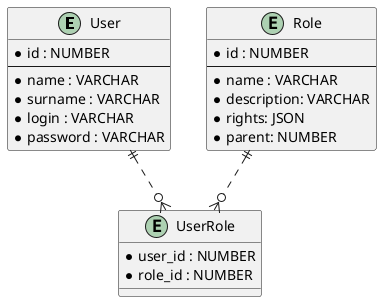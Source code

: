 @startuml

entity "User" {
  *id : NUMBER
  --
  *name : VARCHAR
  *surname : VARCHAR
  *login : VARCHAR
  *password : VARCHAR
}

entity "Role" {
  *id : NUMBER
  --
  *name : VARCHAR
  *description: VARCHAR
  *rights: JSON
  *parent: NUMBER
}

entity "UserRole" {
  *user_id : NUMBER
  *role_id : NUMBER
}

User ||..o{ UserRole
Role ||..o{ UserRole

@enduml
